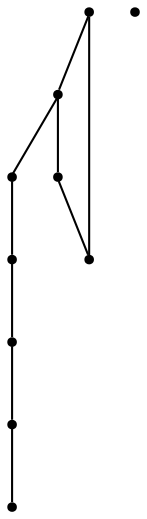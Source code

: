 graph {
  node [shape=point,comment="{\"directed\":false,\"doi\":\"10.1007/3-540-46648-7_18\",\"figure\":\"? (5)\"}"]

  v0 [pos="1089.6362396324998,737.6261464491363"]
  v1 [pos="1135.6418983364429,737.6261464491363"]
  v2 [pos="1180.6475999022184,737.6261464491363"]
  v3 [pos="1226.653322192397,737.6261464491363"]
  v4 [pos="1455.6819765051214,894.6530283278591"]
  v5 [pos="1409.6761906287077,848.6451897760799"]
  v6 [pos="1363.670404752294,786.6345667118397"]
  v7 [pos="1318.1647246174346,762.6304217377285"]
  v8 [pos="1272.6590444825752,741.6268584745416"]
  v9 [pos="1084.6355637343677,1461.749999503831"]

  v0 -- v3 [id="-1",pos="1089.6362396324998,737.6261464491363 1044.130495911405,737.1260812918957 1044.130495911405,737.1260812918957 1044.130495911405,737.1260812918957 1044.130495911405,1476.25252495541 1044.130495911405,1476.25252495541 1044.130495911405,1476.25252495541 1501.1875930537453,1476.25252495541 1501.1875930537453,1476.25252495541 1501.1875930537453,1476.25252495541 1501.1875930537453,737.1260812918957 1501.1875930537453,737.1260812918957 1501.1875930537453,737.1260812918957 1226.653322192397,737.6261464491363 1226.653322192397,737.6261464491363 1226.653322192397,737.6261464491363"]
  v1 -- v0 [id="-2",pos="1135.6418983364429,737.6261464491363 1089.6362396324998,737.6261464491363 1089.6362396324998,737.6261464491363 1089.6362396324998,737.6261464491363"]
  v2 -- v1 [id="-3",pos="1180.6475999022184,737.6261464491363 1135.6418983364429,737.6261464491363 1135.6418983364429,737.6261464491363 1135.6418983364429,737.6261464491363"]
  v3 -- v2 [id="-4",pos="1226.653322192397,737.6261464491363 1180.6475999022184,737.6261464491363 1180.6475999022184,737.6261464491363 1180.6475999022184,737.6261464491363"]
  v5 -- v4 [id="-13",pos="1409.6761906287077,848.6451897760799 1455.6819765051214,894.6530283278591 1455.6819765051214,894.6530283278591 1455.6819765051214,894.6530283278591"]
  v6 -- v5 [id="-18",pos="1363.670404752294,786.6345667118397 1409.6761906287077,848.6451897760799 1409.6761906287077,848.6451897760799 1409.6761906287077,848.6451897760799"]
  v7 -- v6 [id="-29",pos="1318.1647246174346,762.6304217377285 1363.670404752294,786.6345667118397 1363.670404752294,786.6345667118397 1363.670404752294,786.6345667118397"]
  v3 -- v8 [id="-50",pos="1226.653322192397,737.6261464491363 1272.6590444825752,741.6268584745416 1272.6590444825752,741.6268584745416 1272.6590444825752,741.6268584745416"]
  v8 -- v7 [id="-54",pos="1272.6590444825752,741.6268584745416 1318.1647246174346,762.6304217377285 1318.1647246174346,762.6304217377285 1318.1647246174346,762.6304217377285"]
}
